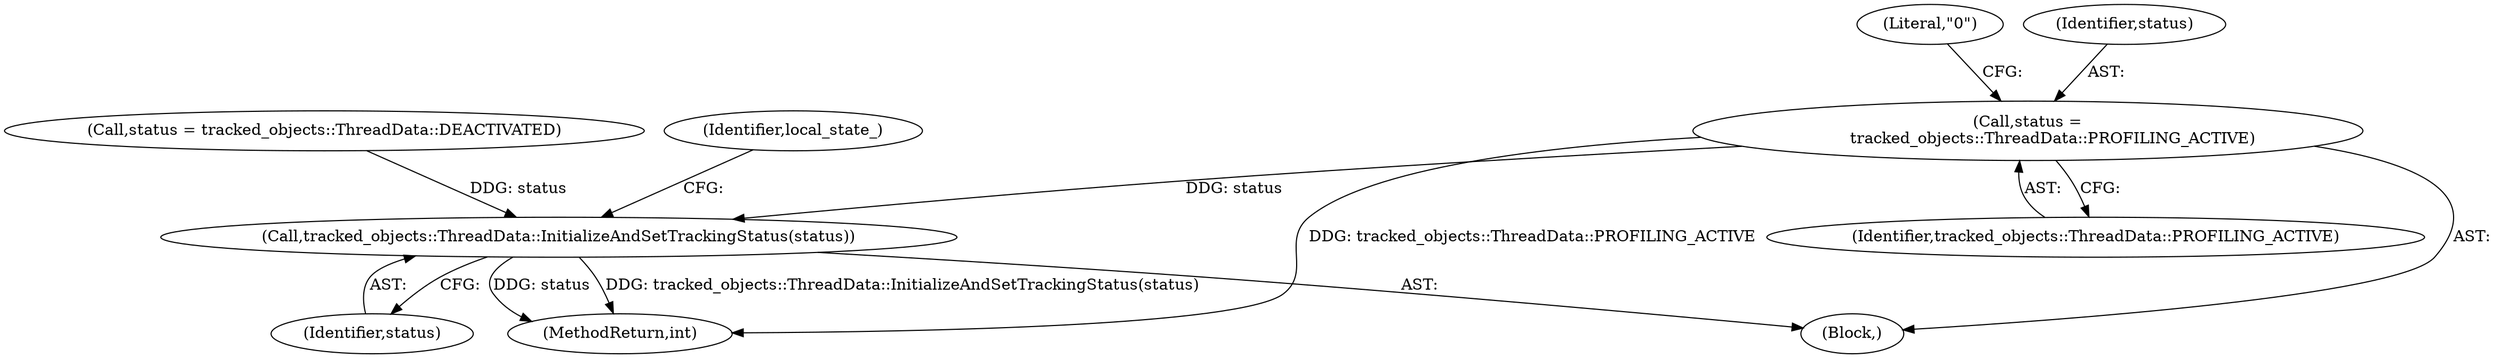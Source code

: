 digraph "0_Chrome_7cb8e1ae121cf6b14aa0a59cc708de630c0ef965@API" {
"1000149" [label="(Call,status =\n          tracked_objects::ThreadData::PROFILING_ACTIVE)"];
"1000160" [label="(Call,tracked_objects::ThreadData::InitializeAndSetTrackingStatus(status))"];
"1000149" [label="(Call,status =\n          tracked_objects::ThreadData::PROFILING_ACTIVE)"];
"1000163" [label="(Identifier,local_state_)"];
"1000161" [label="(Identifier,status)"];
"1000155" [label="(Literal,\"0\")"];
"1000160" [label="(Call,tracked_objects::ThreadData::InitializeAndSetTrackingStatus(status))"];
"1000139" [label="(Block,)"];
"1000150" [label="(Identifier,status)"];
"1000151" [label="(Identifier,tracked_objects::ThreadData::PROFILING_ACTIVE)"];
"1000157" [label="(Call,status = tracked_objects::ThreadData::DEACTIVATED)"];
"1000298" [label="(MethodReturn,int)"];
"1000149" -> "1000139"  [label="AST: "];
"1000149" -> "1000151"  [label="CFG: "];
"1000150" -> "1000149"  [label="AST: "];
"1000151" -> "1000149"  [label="AST: "];
"1000155" -> "1000149"  [label="CFG: "];
"1000149" -> "1000298"  [label="DDG: tracked_objects::ThreadData::PROFILING_ACTIVE"];
"1000149" -> "1000160"  [label="DDG: status"];
"1000160" -> "1000139"  [label="AST: "];
"1000160" -> "1000161"  [label="CFG: "];
"1000161" -> "1000160"  [label="AST: "];
"1000163" -> "1000160"  [label="CFG: "];
"1000160" -> "1000298"  [label="DDG: tracked_objects::ThreadData::InitializeAndSetTrackingStatus(status)"];
"1000160" -> "1000298"  [label="DDG: status"];
"1000157" -> "1000160"  [label="DDG: status"];
}

